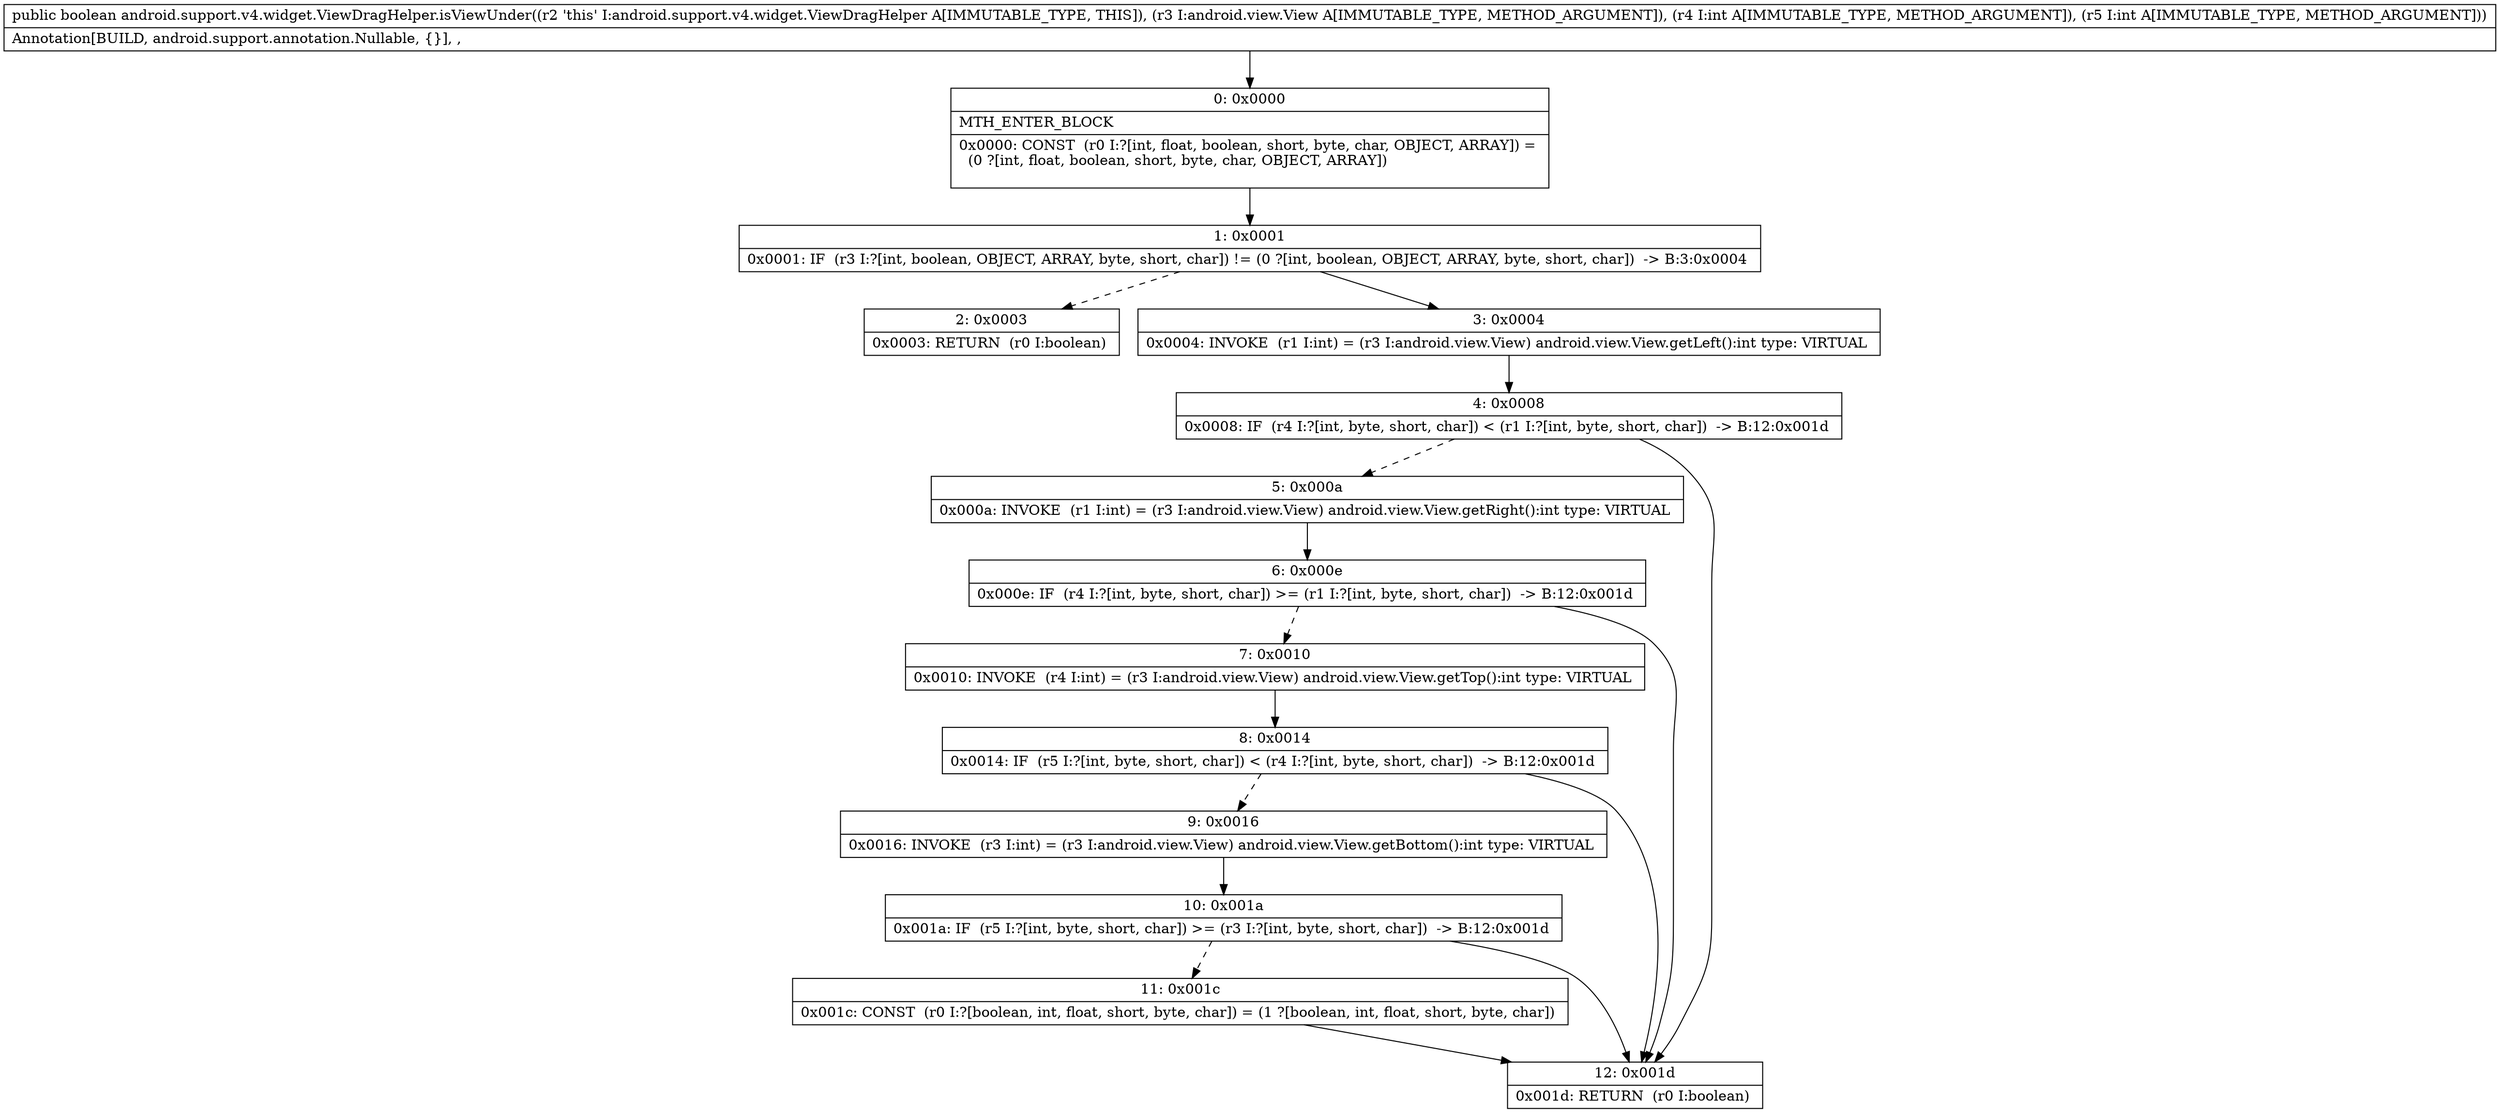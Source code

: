 digraph "CFG forandroid.support.v4.widget.ViewDragHelper.isViewUnder(Landroid\/view\/View;II)Z" {
Node_0 [shape=record,label="{0\:\ 0x0000|MTH_ENTER_BLOCK\l|0x0000: CONST  (r0 I:?[int, float, boolean, short, byte, char, OBJECT, ARRAY]) = \l  (0 ?[int, float, boolean, short, byte, char, OBJECT, ARRAY])\l \l}"];
Node_1 [shape=record,label="{1\:\ 0x0001|0x0001: IF  (r3 I:?[int, boolean, OBJECT, ARRAY, byte, short, char]) != (0 ?[int, boolean, OBJECT, ARRAY, byte, short, char])  \-\> B:3:0x0004 \l}"];
Node_2 [shape=record,label="{2\:\ 0x0003|0x0003: RETURN  (r0 I:boolean) \l}"];
Node_3 [shape=record,label="{3\:\ 0x0004|0x0004: INVOKE  (r1 I:int) = (r3 I:android.view.View) android.view.View.getLeft():int type: VIRTUAL \l}"];
Node_4 [shape=record,label="{4\:\ 0x0008|0x0008: IF  (r4 I:?[int, byte, short, char]) \< (r1 I:?[int, byte, short, char])  \-\> B:12:0x001d \l}"];
Node_5 [shape=record,label="{5\:\ 0x000a|0x000a: INVOKE  (r1 I:int) = (r3 I:android.view.View) android.view.View.getRight():int type: VIRTUAL \l}"];
Node_6 [shape=record,label="{6\:\ 0x000e|0x000e: IF  (r4 I:?[int, byte, short, char]) \>= (r1 I:?[int, byte, short, char])  \-\> B:12:0x001d \l}"];
Node_7 [shape=record,label="{7\:\ 0x0010|0x0010: INVOKE  (r4 I:int) = (r3 I:android.view.View) android.view.View.getTop():int type: VIRTUAL \l}"];
Node_8 [shape=record,label="{8\:\ 0x0014|0x0014: IF  (r5 I:?[int, byte, short, char]) \< (r4 I:?[int, byte, short, char])  \-\> B:12:0x001d \l}"];
Node_9 [shape=record,label="{9\:\ 0x0016|0x0016: INVOKE  (r3 I:int) = (r3 I:android.view.View) android.view.View.getBottom():int type: VIRTUAL \l}"];
Node_10 [shape=record,label="{10\:\ 0x001a|0x001a: IF  (r5 I:?[int, byte, short, char]) \>= (r3 I:?[int, byte, short, char])  \-\> B:12:0x001d \l}"];
Node_11 [shape=record,label="{11\:\ 0x001c|0x001c: CONST  (r0 I:?[boolean, int, float, short, byte, char]) = (1 ?[boolean, int, float, short, byte, char]) \l}"];
Node_12 [shape=record,label="{12\:\ 0x001d|0x001d: RETURN  (r0 I:boolean) \l}"];
MethodNode[shape=record,label="{public boolean android.support.v4.widget.ViewDragHelper.isViewUnder((r2 'this' I:android.support.v4.widget.ViewDragHelper A[IMMUTABLE_TYPE, THIS]), (r3 I:android.view.View A[IMMUTABLE_TYPE, METHOD_ARGUMENT]), (r4 I:int A[IMMUTABLE_TYPE, METHOD_ARGUMENT]), (r5 I:int A[IMMUTABLE_TYPE, METHOD_ARGUMENT]))  | Annotation[BUILD, android.support.annotation.Nullable, \{\}], , \l}"];
MethodNode -> Node_0;
Node_0 -> Node_1;
Node_1 -> Node_2[style=dashed];
Node_1 -> Node_3;
Node_3 -> Node_4;
Node_4 -> Node_5[style=dashed];
Node_4 -> Node_12;
Node_5 -> Node_6;
Node_6 -> Node_7[style=dashed];
Node_6 -> Node_12;
Node_7 -> Node_8;
Node_8 -> Node_9[style=dashed];
Node_8 -> Node_12;
Node_9 -> Node_10;
Node_10 -> Node_11[style=dashed];
Node_10 -> Node_12;
Node_11 -> Node_12;
}

